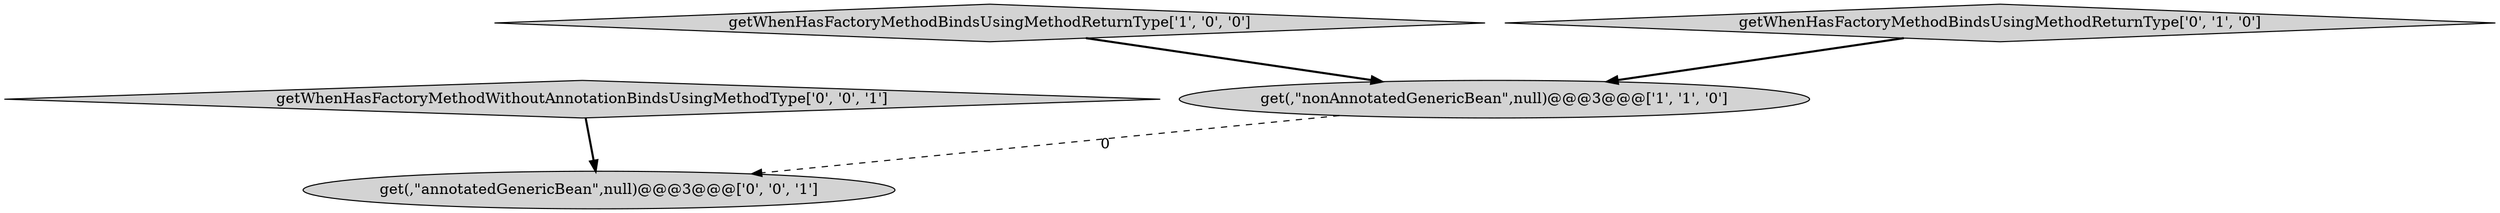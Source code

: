 digraph {
0 [style = filled, label = "get(,\"nonAnnotatedGenericBean\",null)@@@3@@@['1', '1', '0']", fillcolor = lightgray, shape = ellipse image = "AAA0AAABBB1BBB"];
4 [style = filled, label = "getWhenHasFactoryMethodWithoutAnnotationBindsUsingMethodType['0', '0', '1']", fillcolor = lightgray, shape = diamond image = "AAA0AAABBB3BBB"];
1 [style = filled, label = "getWhenHasFactoryMethodBindsUsingMethodReturnType['1', '0', '0']", fillcolor = lightgray, shape = diamond image = "AAA0AAABBB1BBB"];
2 [style = filled, label = "getWhenHasFactoryMethodBindsUsingMethodReturnType['0', '1', '0']", fillcolor = lightgray, shape = diamond image = "AAA0AAABBB2BBB"];
3 [style = filled, label = "get(,\"annotatedGenericBean\",null)@@@3@@@['0', '0', '1']", fillcolor = lightgray, shape = ellipse image = "AAA0AAABBB3BBB"];
2->0 [style = bold, label=""];
0->3 [style = dashed, label="0"];
1->0 [style = bold, label=""];
4->3 [style = bold, label=""];
}
